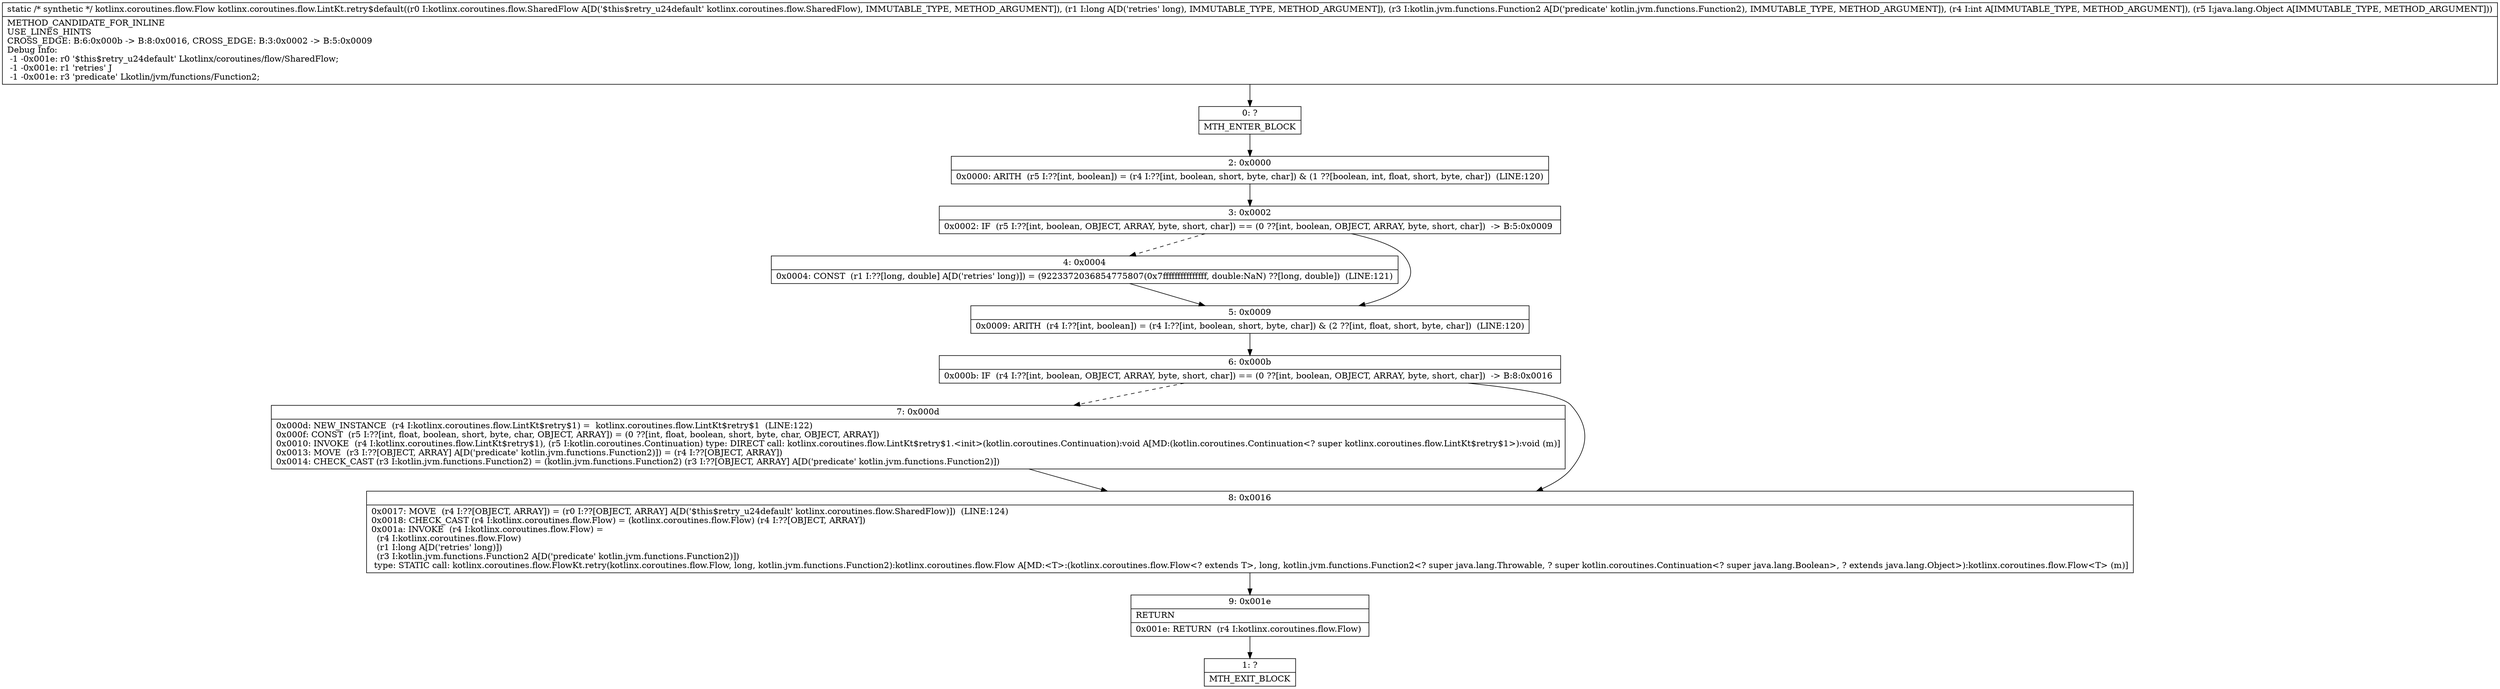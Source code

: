 digraph "CFG forkotlinx.coroutines.flow.LintKt.retry$default(Lkotlinx\/coroutines\/flow\/SharedFlow;JLkotlin\/jvm\/functions\/Function2;ILjava\/lang\/Object;)Lkotlinx\/coroutines\/flow\/Flow;" {
Node_0 [shape=record,label="{0\:\ ?|MTH_ENTER_BLOCK\l}"];
Node_2 [shape=record,label="{2\:\ 0x0000|0x0000: ARITH  (r5 I:??[int, boolean]) = (r4 I:??[int, boolean, short, byte, char]) & (1 ??[boolean, int, float, short, byte, char])  (LINE:120)\l}"];
Node_3 [shape=record,label="{3\:\ 0x0002|0x0002: IF  (r5 I:??[int, boolean, OBJECT, ARRAY, byte, short, char]) == (0 ??[int, boolean, OBJECT, ARRAY, byte, short, char])  \-\> B:5:0x0009 \l}"];
Node_4 [shape=record,label="{4\:\ 0x0004|0x0004: CONST  (r1 I:??[long, double] A[D('retries' long)]) = (9223372036854775807(0x7fffffffffffffff, double:NaN) ??[long, double])  (LINE:121)\l}"];
Node_5 [shape=record,label="{5\:\ 0x0009|0x0009: ARITH  (r4 I:??[int, boolean]) = (r4 I:??[int, boolean, short, byte, char]) & (2 ??[int, float, short, byte, char])  (LINE:120)\l}"];
Node_6 [shape=record,label="{6\:\ 0x000b|0x000b: IF  (r4 I:??[int, boolean, OBJECT, ARRAY, byte, short, char]) == (0 ??[int, boolean, OBJECT, ARRAY, byte, short, char])  \-\> B:8:0x0016 \l}"];
Node_7 [shape=record,label="{7\:\ 0x000d|0x000d: NEW_INSTANCE  (r4 I:kotlinx.coroutines.flow.LintKt$retry$1) =  kotlinx.coroutines.flow.LintKt$retry$1  (LINE:122)\l0x000f: CONST  (r5 I:??[int, float, boolean, short, byte, char, OBJECT, ARRAY]) = (0 ??[int, float, boolean, short, byte, char, OBJECT, ARRAY]) \l0x0010: INVOKE  (r4 I:kotlinx.coroutines.flow.LintKt$retry$1), (r5 I:kotlin.coroutines.Continuation) type: DIRECT call: kotlinx.coroutines.flow.LintKt$retry$1.\<init\>(kotlin.coroutines.Continuation):void A[MD:(kotlin.coroutines.Continuation\<? super kotlinx.coroutines.flow.LintKt$retry$1\>):void (m)]\l0x0013: MOVE  (r3 I:??[OBJECT, ARRAY] A[D('predicate' kotlin.jvm.functions.Function2)]) = (r4 I:??[OBJECT, ARRAY]) \l0x0014: CHECK_CAST (r3 I:kotlin.jvm.functions.Function2) = (kotlin.jvm.functions.Function2) (r3 I:??[OBJECT, ARRAY] A[D('predicate' kotlin.jvm.functions.Function2)]) \l}"];
Node_8 [shape=record,label="{8\:\ 0x0016|0x0017: MOVE  (r4 I:??[OBJECT, ARRAY]) = (r0 I:??[OBJECT, ARRAY] A[D('$this$retry_u24default' kotlinx.coroutines.flow.SharedFlow)])  (LINE:124)\l0x0018: CHECK_CAST (r4 I:kotlinx.coroutines.flow.Flow) = (kotlinx.coroutines.flow.Flow) (r4 I:??[OBJECT, ARRAY]) \l0x001a: INVOKE  (r4 I:kotlinx.coroutines.flow.Flow) = \l  (r4 I:kotlinx.coroutines.flow.Flow)\l  (r1 I:long A[D('retries' long)])\l  (r3 I:kotlin.jvm.functions.Function2 A[D('predicate' kotlin.jvm.functions.Function2)])\l type: STATIC call: kotlinx.coroutines.flow.FlowKt.retry(kotlinx.coroutines.flow.Flow, long, kotlin.jvm.functions.Function2):kotlinx.coroutines.flow.Flow A[MD:\<T\>:(kotlinx.coroutines.flow.Flow\<? extends T\>, long, kotlin.jvm.functions.Function2\<? super java.lang.Throwable, ? super kotlin.coroutines.Continuation\<? super java.lang.Boolean\>, ? extends java.lang.Object\>):kotlinx.coroutines.flow.Flow\<T\> (m)]\l}"];
Node_9 [shape=record,label="{9\:\ 0x001e|RETURN\l|0x001e: RETURN  (r4 I:kotlinx.coroutines.flow.Flow) \l}"];
Node_1 [shape=record,label="{1\:\ ?|MTH_EXIT_BLOCK\l}"];
MethodNode[shape=record,label="{static \/* synthetic *\/ kotlinx.coroutines.flow.Flow kotlinx.coroutines.flow.LintKt.retry$default((r0 I:kotlinx.coroutines.flow.SharedFlow A[D('$this$retry_u24default' kotlinx.coroutines.flow.SharedFlow), IMMUTABLE_TYPE, METHOD_ARGUMENT]), (r1 I:long A[D('retries' long), IMMUTABLE_TYPE, METHOD_ARGUMENT]), (r3 I:kotlin.jvm.functions.Function2 A[D('predicate' kotlin.jvm.functions.Function2), IMMUTABLE_TYPE, METHOD_ARGUMENT]), (r4 I:int A[IMMUTABLE_TYPE, METHOD_ARGUMENT]), (r5 I:java.lang.Object A[IMMUTABLE_TYPE, METHOD_ARGUMENT]))  | METHOD_CANDIDATE_FOR_INLINE\lUSE_LINES_HINTS\lCROSS_EDGE: B:6:0x000b \-\> B:8:0x0016, CROSS_EDGE: B:3:0x0002 \-\> B:5:0x0009\lDebug Info:\l  \-1 \-0x001e: r0 '$this$retry_u24default' Lkotlinx\/coroutines\/flow\/SharedFlow;\l  \-1 \-0x001e: r1 'retries' J\l  \-1 \-0x001e: r3 'predicate' Lkotlin\/jvm\/functions\/Function2;\l}"];
MethodNode -> Node_0;Node_0 -> Node_2;
Node_2 -> Node_3;
Node_3 -> Node_4[style=dashed];
Node_3 -> Node_5;
Node_4 -> Node_5;
Node_5 -> Node_6;
Node_6 -> Node_7[style=dashed];
Node_6 -> Node_8;
Node_7 -> Node_8;
Node_8 -> Node_9;
Node_9 -> Node_1;
}

